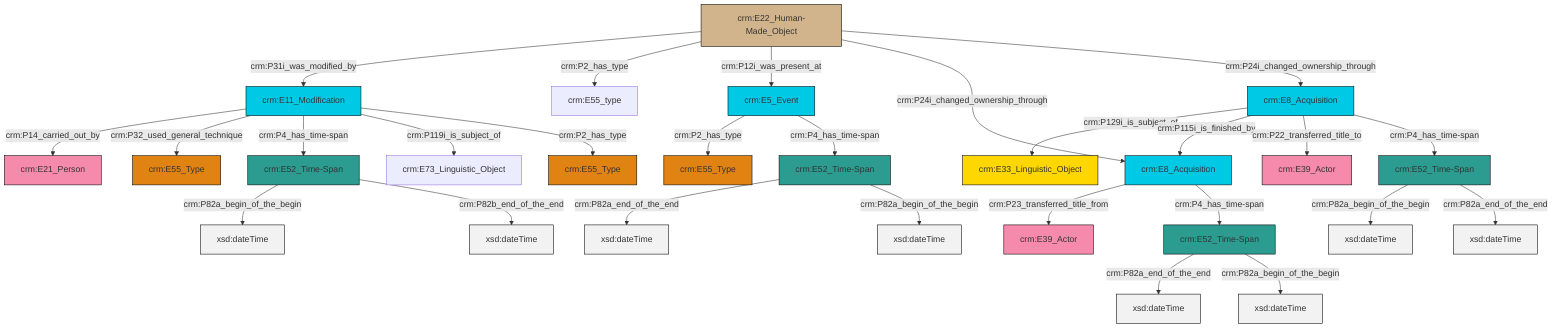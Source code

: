 graph TD
classDef Literal fill:#f2f2f2,stroke:#000000;
classDef CRM_Entity fill:#FFFFFF,stroke:#000000;
classDef Temporal_Entity fill:#00C9E6, stroke:#000000;
classDef Type fill:#E18312, stroke:#000000;
classDef Time-Span fill:#2C9C91, stroke:#000000;
classDef Appellation fill:#FFEB7F, stroke:#000000;
classDef Place fill:#008836, stroke:#000000;
classDef Persistent_Item fill:#B266B2, stroke:#000000;
classDef Conceptual_Object fill:#FFD700, stroke:#000000;
classDef Physical_Thing fill:#D2B48C, stroke:#000000;
classDef Actor fill:#f58aad, stroke:#000000;
classDef PC_Classes fill:#4ce600, stroke:#000000;
classDef Multi fill:#cccccc,stroke:#000000;

0["crm:E22_Human-Made_Object"]:::Physical_Thing -->|crm:P31i_was_modified_by| 1["crm:E11_Modification"]:::Temporal_Entity
2["crm:E8_Acquisition"]:::Temporal_Entity -->|crm:P129i_is_subject_of| 3["crm:E33_Linguistic_Object"]:::Conceptual_Object
4["crm:E52_Time-Span"]:::Time-Span -->|crm:P82a_begin_of_the_begin| 5[xsd:dateTime]:::Literal
9["crm:E5_Event"]:::Temporal_Entity -->|crm:P2_has_type| 10["crm:E55_Type"]:::Type
9["crm:E5_Event"]:::Temporal_Entity -->|crm:P4_has_time-span| 11["crm:E52_Time-Span"]:::Time-Span
2["crm:E8_Acquisition"]:::Temporal_Entity -->|crm:P115i_is_finished_by| 15["crm:E8_Acquisition"]:::Temporal_Entity
18["crm:E52_Time-Span"]:::Time-Span -->|crm:P82a_end_of_the_end| 19[xsd:dateTime]:::Literal
4["crm:E52_Time-Span"]:::Time-Span -->|crm:P82a_end_of_the_end| 20[xsd:dateTime]:::Literal
15["crm:E8_Acquisition"]:::Temporal_Entity -->|crm:P23_transferred_title_from| 16["crm:E39_Actor"]:::Actor
2["crm:E8_Acquisition"]:::Temporal_Entity -->|crm:P22_transferred_title_to| 21["crm:E39_Actor"]:::Actor
11["crm:E52_Time-Span"]:::Time-Span -->|crm:P82a_end_of_the_end| 22[xsd:dateTime]:::Literal
0["crm:E22_Human-Made_Object"]:::Physical_Thing -->|crm:P2_has_type| 23["crm:E55_type"]:::Default
0["crm:E22_Human-Made_Object"]:::Physical_Thing -->|crm:P12i_was_present_at| 9["crm:E5_Event"]:::Temporal_Entity
0["crm:E22_Human-Made_Object"]:::Physical_Thing -->|crm:P24i_changed_ownership_through| 15["crm:E8_Acquisition"]:::Temporal_Entity
1["crm:E11_Modification"]:::Temporal_Entity -->|crm:P14_carried_out_by| 7["crm:E21_Person"]:::Actor
1["crm:E11_Modification"]:::Temporal_Entity -->|crm:P32_used_general_technique| 33["crm:E55_Type"]:::Type
2["crm:E8_Acquisition"]:::Temporal_Entity -->|crm:P4_has_time-span| 4["crm:E52_Time-Span"]:::Time-Span
13["crm:E52_Time-Span"]:::Time-Span -->|crm:P82a_begin_of_the_begin| 37[xsd:dateTime]:::Literal
15["crm:E8_Acquisition"]:::Temporal_Entity -->|crm:P4_has_time-span| 18["crm:E52_Time-Span"]:::Time-Span
1["crm:E11_Modification"]:::Temporal_Entity -->|crm:P4_has_time-span| 13["crm:E52_Time-Span"]:::Time-Span
1["crm:E11_Modification"]:::Temporal_Entity -->|crm:P119i_is_subject_of| 38["crm:E73_Linguistic_Object"]:::Default
18["crm:E52_Time-Span"]:::Time-Span -->|crm:P82a_begin_of_the_begin| 41[xsd:dateTime]:::Literal
1["crm:E11_Modification"]:::Temporal_Entity -->|crm:P2_has_type| 26["crm:E55_Type"]:::Type
0["crm:E22_Human-Made_Object"]:::Physical_Thing -->|crm:P24i_changed_ownership_through| 2["crm:E8_Acquisition"]:::Temporal_Entity
11["crm:E52_Time-Span"]:::Time-Span -->|crm:P82a_begin_of_the_begin| 42[xsd:dateTime]:::Literal
13["crm:E52_Time-Span"]:::Time-Span -->|crm:P82b_end_of_the_end| 43[xsd:dateTime]:::Literal